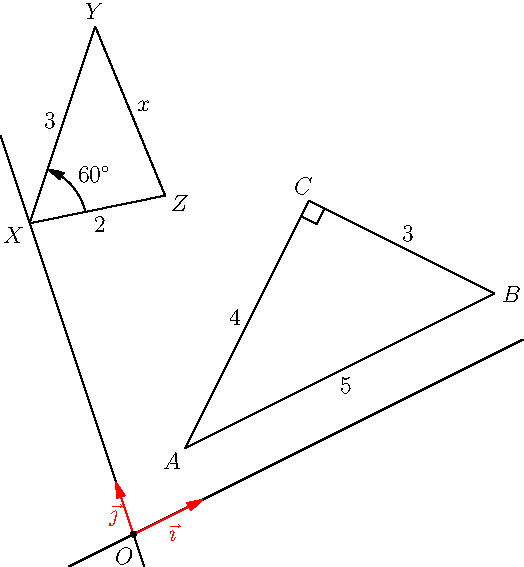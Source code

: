 import geometry;
size(10cm);

currentcoordsys=cartesiansystem(i=(1,0.5),j=(-.25,.75));
show(currentcoordsys);

triangle t = triangleabc(3,4,5, (1,1));
show(La="3", Lb="4", Lc="5", t);
perpendicularmark(t.CA,t.CB);

triangle t = triangleAbc(-60,2,3,angle=45,(0,6));
show(LA="$X$",LB="$Y$",LC="$Z$",La="$x$",Lb="2",Lc="3",t);
markangle("$60^\circ$",t.C,t.A,t.B, Arrow);
